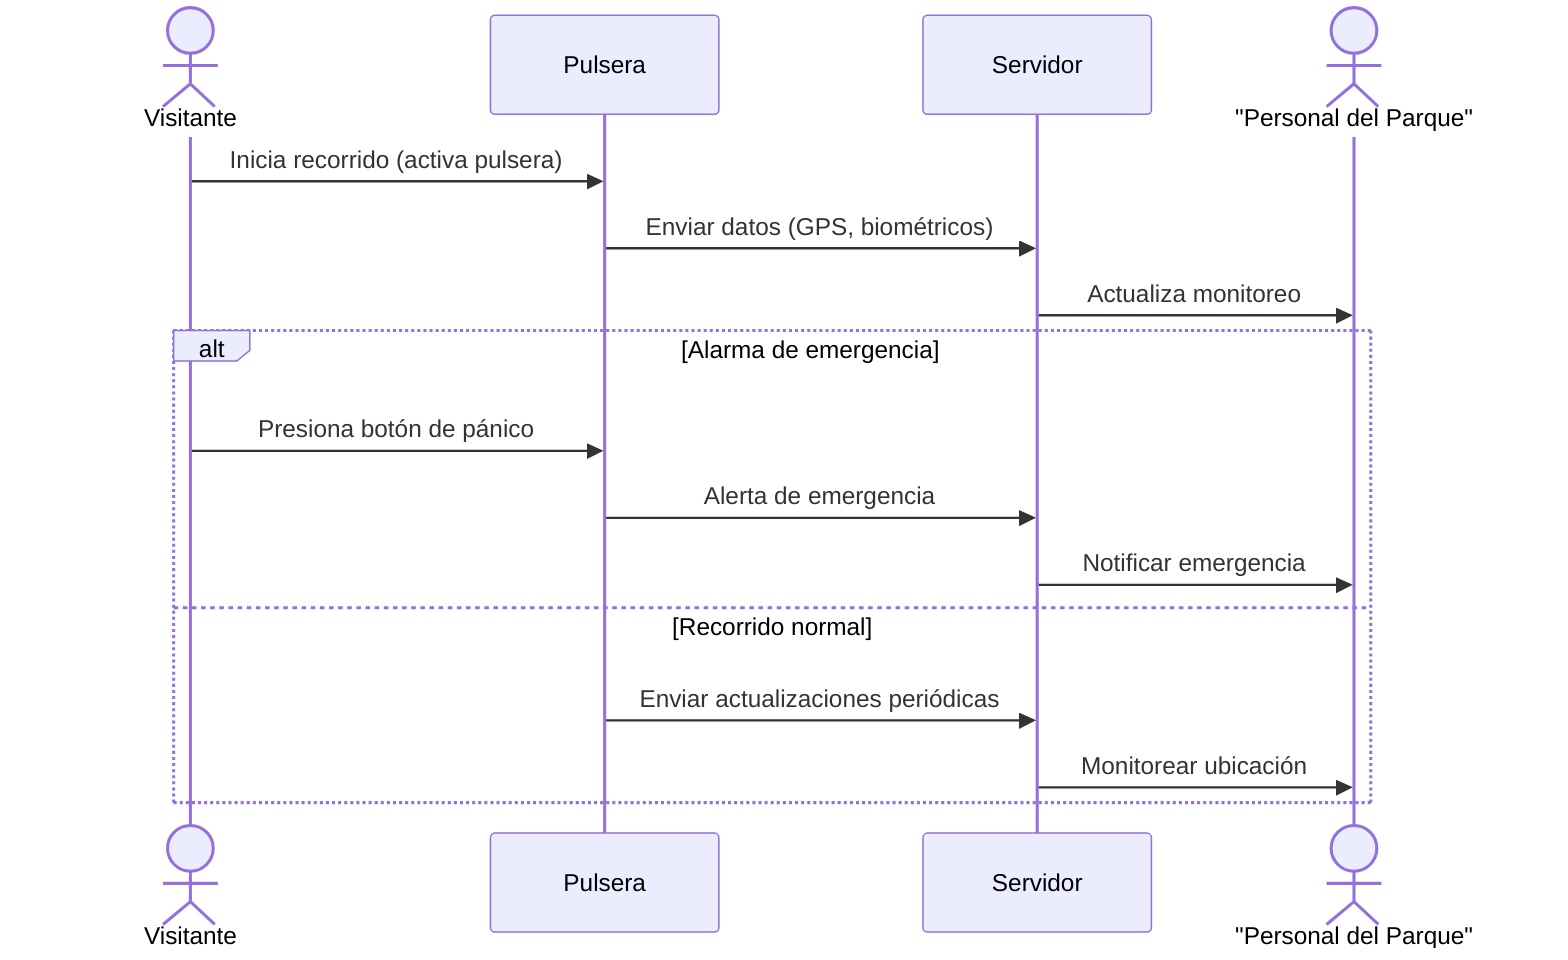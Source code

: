 sequenceDiagram
    actor Visitante
    participant Pulsera
    participant Servidor
    actor "Personal del Parque"
    
    Visitante ->> Pulsera: Inicia recorrido (activa pulsera)
    Pulsera ->> Servidor: Enviar datos (GPS, biométricos)
    Servidor ->> "Personal del Parque": Actualiza monitoreo
    
    alt Alarma de emergencia
        Visitante ->> Pulsera: Presiona botón de pánico
        Pulsera ->> Servidor: Alerta de emergencia
        Servidor ->> "Personal del Parque": Notificar emergencia
    else Recorrido normal
        Pulsera ->> Servidor: Enviar actualizaciones periódicas
        Servidor ->> "Personal del Parque": Monitorear ubicación
    end